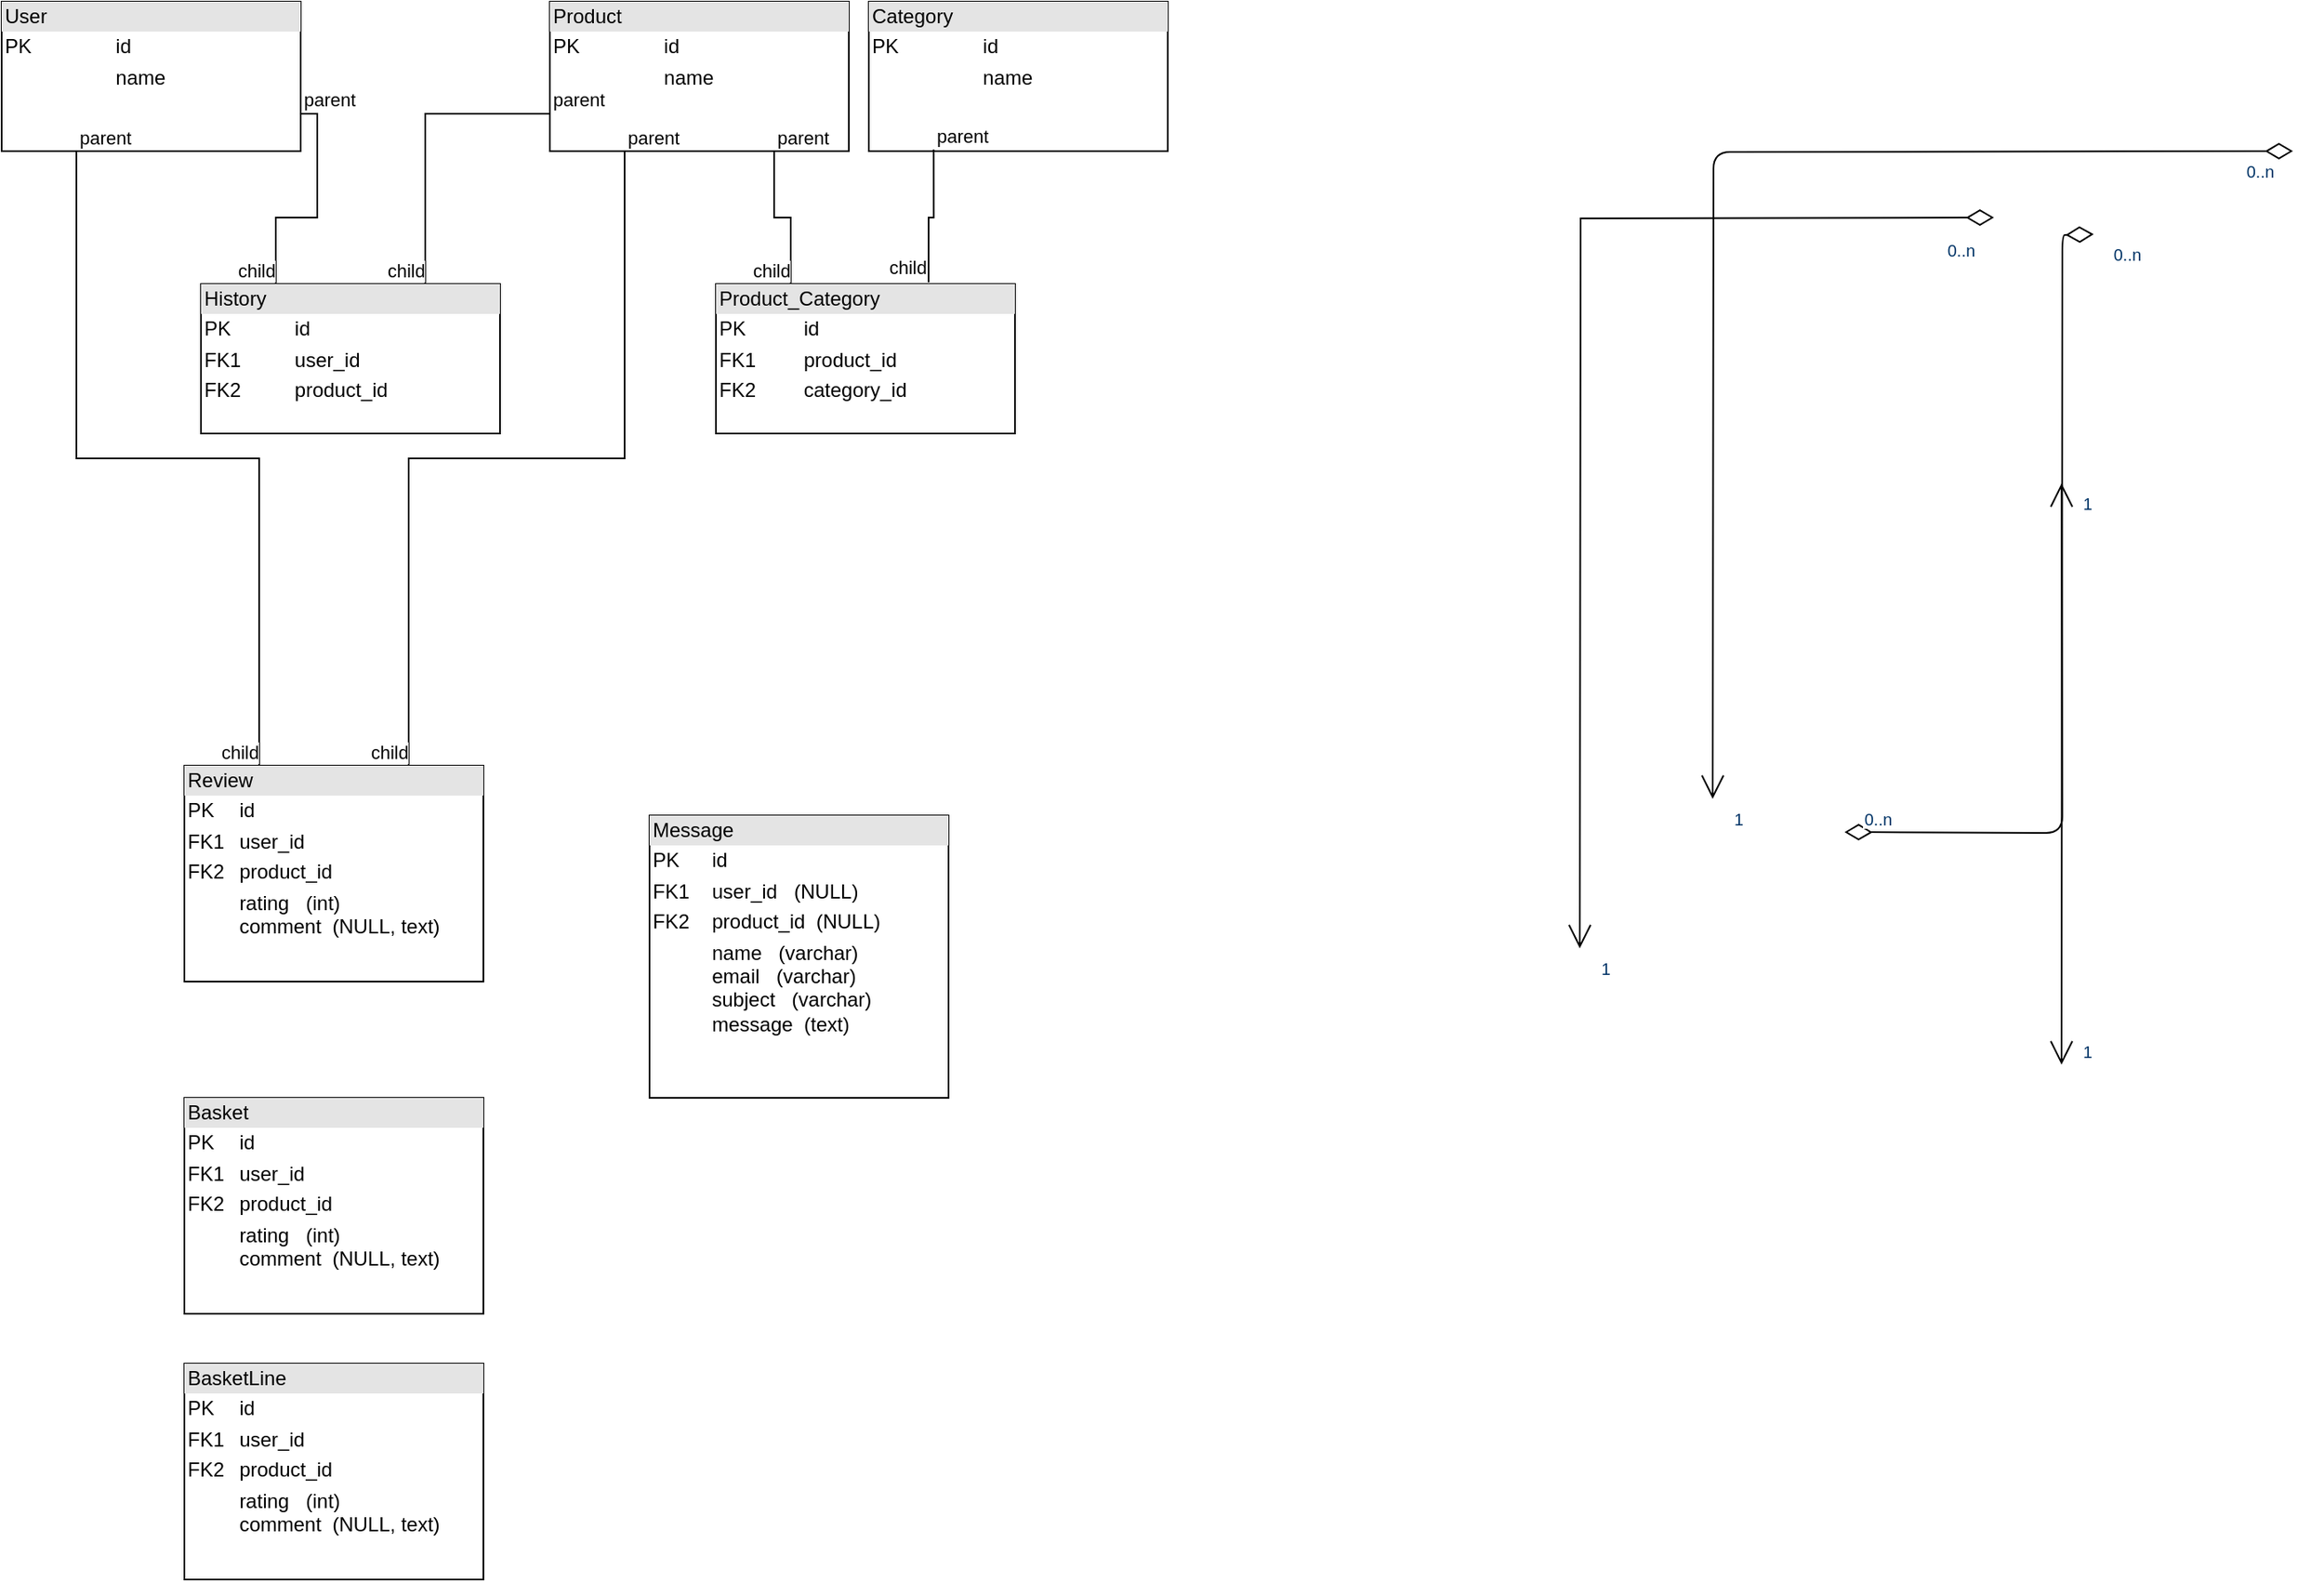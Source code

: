 <mxfile version="17.4.3" type="github">
  <diagram name="Page-1" id="efa7a0a1-bf9b-a30e-e6df-94a7791c09e9">
    <mxGraphModel dx="1001" dy="533" grid="1" gridSize="10" guides="1" tooltips="1" connect="1" arrows="1" fold="1" page="1" pageScale="1" pageWidth="826" pageHeight="1169" background="none" math="0" shadow="0">
      <root>
        <mxCell id="0" />
        <mxCell id="1" parent="0" />
        <mxCell id="54" value="" style="endArrow=open;endSize=12;startArrow=diamondThin;startSize=14;startFill=0;edgeStyle=orthogonalEdgeStyle;exitX=0;exitY=0.25;rounded=0" parent="1" source="26" edge="1">
          <mxGeometry x="1209.36" y="170" as="geometry">
            <mxPoint x="1209.36" y="170" as="sourcePoint" />
            <mxPoint x="960" y="610" as="targetPoint" />
          </mxGeometry>
        </mxCell>
        <mxCell id="55" value="0..n" style="resizable=0;align=left;verticalAlign=top;labelBackgroundColor=#ffffff;fontSize=10;strokeColor=#003366;shadow=1;fillColor=#D4E1F5;fontColor=#003366" parent="54" connectable="0" vertex="1">
          <mxGeometry x="-1" relative="1" as="geometry">
            <mxPoint x="-30" y="7.5" as="offset" />
          </mxGeometry>
        </mxCell>
        <mxCell id="56" value="1" style="resizable=0;align=right;verticalAlign=top;labelBackgroundColor=#ffffff;fontSize=10;strokeColor=#003366;shadow=1;fillColor=#D4E1F5;fontColor=#003366" parent="54" connectable="0" vertex="1">
          <mxGeometry x="1" relative="1" as="geometry">
            <mxPoint x="20" as="offset" />
          </mxGeometry>
        </mxCell>
        <mxCell id="57" value="" style="endArrow=open;endSize=12;startArrow=diamondThin;startSize=14;startFill=0;edgeStyle=orthogonalEdgeStyle" parent="1" source="27" edge="1">
          <mxGeometry x="1269.36" y="180" as="geometry">
            <mxPoint x="1269.36" y="180" as="sourcePoint" />
            <mxPoint x="1250" y="680" as="targetPoint" />
          </mxGeometry>
        </mxCell>
        <mxCell id="58" value="0..n" style="resizable=0;align=left;verticalAlign=top;labelBackgroundColor=#ffffff;fontSize=10;strokeColor=#003366;shadow=1;fillColor=#D4E1F5;fontColor=#003366" parent="57" connectable="0" vertex="1">
          <mxGeometry x="-1" relative="1" as="geometry">
            <mxPoint x="10" as="offset" />
          </mxGeometry>
        </mxCell>
        <mxCell id="59" value="1" style="resizable=0;align=right;verticalAlign=top;labelBackgroundColor=#ffffff;fontSize=10;strokeColor=#003366;shadow=1;fillColor=#D4E1F5;fontColor=#003366" parent="57" connectable="0" vertex="1">
          <mxGeometry x="1" relative="1" as="geometry">
            <mxPoint x="20" y="-20" as="offset" />
          </mxGeometry>
        </mxCell>
        <mxCell id="81" value="" style="endArrow=open;endSize=12;startArrow=diamondThin;startSize=14;startFill=0;edgeStyle=orthogonalEdgeStyle" parent="1" source="27" edge="1">
          <mxGeometry x="1119.36" y="540" as="geometry">
            <mxPoint x="1119.36" y="540" as="sourcePoint" />
            <mxPoint x="1250" y="330" as="targetPoint" />
          </mxGeometry>
        </mxCell>
        <mxCell id="82" value="0..n" style="resizable=0;align=left;verticalAlign=top;labelBackgroundColor=#ffffff;fontSize=10;strokeColor=#003366;shadow=1;fillColor=#D4E1F5;fontColor=#003366" parent="81" connectable="0" vertex="1">
          <mxGeometry x="-1" relative="1" as="geometry">
            <mxPoint x="10" y="-20" as="offset" />
          </mxGeometry>
        </mxCell>
        <mxCell id="83" value="1" style="resizable=0;align=right;verticalAlign=top;labelBackgroundColor=#ffffff;fontSize=10;strokeColor=#003366;shadow=1;fillColor=#D4E1F5;fontColor=#003366" parent="81" connectable="0" vertex="1">
          <mxGeometry x="1" relative="1" as="geometry">
            <mxPoint x="20" as="offset" />
          </mxGeometry>
        </mxCell>
        <mxCell id="84" value="" style="endArrow=open;endSize=12;startArrow=diamondThin;startSize=14;startFill=0;edgeStyle=orthogonalEdgeStyle" parent="1" source="27" edge="1">
          <mxGeometry x="1389.36" y="130" as="geometry">
            <mxPoint x="1389.36" y="130" as="sourcePoint" />
            <mxPoint x="1040" y="520" as="targetPoint" />
          </mxGeometry>
        </mxCell>
        <mxCell id="85" value="0..n" style="resizable=0;align=left;verticalAlign=top;labelBackgroundColor=#ffffff;fontSize=10;strokeColor=#003366;shadow=1;fillColor=#D4E1F5;fontColor=#003366" parent="84" connectable="0" vertex="1">
          <mxGeometry x="-1" relative="1" as="geometry">
            <mxPoint x="-30" as="offset" />
          </mxGeometry>
        </mxCell>
        <mxCell id="86" value="1" style="resizable=0;align=right;verticalAlign=top;labelBackgroundColor=#ffffff;fontSize=10;strokeColor=#003366;shadow=1;fillColor=#D4E1F5;fontColor=#003366" parent="84" connectable="0" vertex="1">
          <mxGeometry x="1" relative="1" as="geometry">
            <mxPoint x="20" y="2.728e-13" as="offset" />
          </mxGeometry>
        </mxCell>
        <mxCell id="7sR44fBisxMXBcaijbZk-114" value="&lt;div style=&quot;box-sizing: border-box ; width: 100% ; background: #e4e4e4 ; padding: 2px&quot;&gt;Product&lt;/div&gt;&lt;table style=&quot;width: 100% ; font-size: 1em&quot; cellpadding=&quot;2&quot; cellspacing=&quot;0&quot;&gt;&lt;tbody&gt;&lt;tr&gt;&lt;td&gt;PK&lt;/td&gt;&lt;td&gt;id&lt;/td&gt;&lt;/tr&gt;&lt;tr&gt;&lt;td&gt;&lt;/td&gt;&lt;td&gt;name&lt;/td&gt;&lt;/tr&gt;&lt;/tbody&gt;&lt;/table&gt;" style="verticalAlign=top;align=left;overflow=fill;html=1;" vertex="1" parent="1">
          <mxGeometry x="340" y="40" width="180" height="90" as="geometry" />
        </mxCell>
        <mxCell id="7sR44fBisxMXBcaijbZk-115" value="&lt;div style=&quot;box-sizing: border-box ; width: 100% ; background: #e4e4e4 ; padding: 2px&quot;&gt;Review&lt;/div&gt;&lt;table style=&quot;width: 100% ; font-size: 1em&quot; cellpadding=&quot;2&quot; cellspacing=&quot;0&quot;&gt;&lt;tbody&gt;&lt;tr&gt;&lt;td&gt;PK&lt;/td&gt;&lt;td&gt;id&lt;/td&gt;&lt;/tr&gt;&lt;tr&gt;&lt;td&gt;FK1&lt;/td&gt;&lt;td&gt;user_id&lt;/td&gt;&lt;/tr&gt;&lt;tr&gt;&lt;td&gt;FK2&lt;/td&gt;&lt;td&gt;product_id&lt;/td&gt;&lt;/tr&gt;&lt;tr&gt;&lt;td&gt;&lt;br&gt;&lt;/td&gt;&lt;td&gt;rating &lt;span style=&quot;white-space: pre&quot;&gt;	&lt;/span&gt;&lt;span style=&quot;white-space: pre&quot;&gt;	&lt;/span&gt;(int)&lt;br&gt;comment &lt;span style=&quot;white-space: pre&quot;&gt;	&lt;/span&gt;(NULL, text)&lt;/td&gt;&lt;/tr&gt;&lt;/tbody&gt;&lt;/table&gt;" style="verticalAlign=top;align=left;overflow=fill;html=1;" vertex="1" parent="1">
          <mxGeometry x="120" y="500" width="180" height="130" as="geometry" />
        </mxCell>
        <mxCell id="7sR44fBisxMXBcaijbZk-117" value="&lt;div style=&quot;box-sizing: border-box ; width: 100% ; background: #e4e4e4 ; padding: 2px&quot;&gt;Category&lt;/div&gt;&lt;table style=&quot;width: 100% ; font-size: 1em&quot; cellpadding=&quot;2&quot; cellspacing=&quot;0&quot;&gt;&lt;tbody&gt;&lt;tr&gt;&lt;td&gt;PK&lt;/td&gt;&lt;td&gt;id&lt;/td&gt;&lt;/tr&gt;&lt;tr&gt;&lt;td&gt;&lt;/td&gt;&lt;td&gt;name&lt;/td&gt;&lt;/tr&gt;&lt;/tbody&gt;&lt;/table&gt;" style="verticalAlign=top;align=left;overflow=fill;html=1;" vertex="1" parent="1">
          <mxGeometry x="532" y="40" width="180" height="90" as="geometry" />
        </mxCell>
        <mxCell id="7sR44fBisxMXBcaijbZk-118" value="&lt;div style=&quot;box-sizing: border-box ; width: 100% ; background: #e4e4e4 ; padding: 2px&quot;&gt;Product_Category&lt;/div&gt;&lt;table style=&quot;width: 100% ; font-size: 1em&quot; cellpadding=&quot;2&quot; cellspacing=&quot;0&quot;&gt;&lt;tbody&gt;&lt;tr&gt;&lt;td&gt;PK&lt;/td&gt;&lt;td&gt;id&lt;/td&gt;&lt;/tr&gt;&lt;tr&gt;&lt;td&gt;FK1&lt;/td&gt;&lt;td&gt;product_id&lt;/td&gt;&lt;/tr&gt;&lt;tr&gt;&lt;td&gt;FK2&lt;/td&gt;&lt;td&gt;category_id&lt;/td&gt;&lt;/tr&gt;&lt;/tbody&gt;&lt;/table&gt;" style="verticalAlign=top;align=left;overflow=fill;html=1;" vertex="1" parent="1">
          <mxGeometry x="440" y="210" width="180" height="90" as="geometry" />
        </mxCell>
        <mxCell id="7sR44fBisxMXBcaijbZk-119" value="" style="endArrow=none;html=1;edgeStyle=orthogonalEdgeStyle;rounded=0;entryX=0.25;entryY=0;entryDx=0;entryDy=0;exitX=0.75;exitY=1;exitDx=0;exitDy=0;" edge="1" parent="1" source="7sR44fBisxMXBcaijbZk-114" target="7sR44fBisxMXBcaijbZk-118">
          <mxGeometry relative="1" as="geometry">
            <mxPoint x="90" y="190" as="sourcePoint" />
            <mxPoint x="250" y="190" as="targetPoint" />
          </mxGeometry>
        </mxCell>
        <mxCell id="7sR44fBisxMXBcaijbZk-120" value="parent" style="edgeLabel;resizable=0;html=1;align=left;verticalAlign=bottom;" connectable="0" vertex="1" parent="7sR44fBisxMXBcaijbZk-119">
          <mxGeometry x="-1" relative="1" as="geometry" />
        </mxCell>
        <mxCell id="7sR44fBisxMXBcaijbZk-121" value="child" style="edgeLabel;resizable=0;html=1;align=right;verticalAlign=bottom;" connectable="0" vertex="1" parent="7sR44fBisxMXBcaijbZk-119">
          <mxGeometry x="1" relative="1" as="geometry" />
        </mxCell>
        <mxCell id="7sR44fBisxMXBcaijbZk-122" value="" style="endArrow=none;html=1;edgeStyle=orthogonalEdgeStyle;rounded=0;entryX=0.711;entryY=-0.011;entryDx=0;entryDy=0;entryPerimeter=0;exitX=0.217;exitY=0.989;exitDx=0;exitDy=0;exitPerimeter=0;" edge="1" parent="1" source="7sR44fBisxMXBcaijbZk-117" target="7sR44fBisxMXBcaijbZk-118">
          <mxGeometry relative="1" as="geometry">
            <mxPoint x="310" y="140" as="sourcePoint" />
            <mxPoint x="430" y="200" as="targetPoint" />
          </mxGeometry>
        </mxCell>
        <mxCell id="7sR44fBisxMXBcaijbZk-123" value="parent" style="edgeLabel;resizable=0;html=1;align=left;verticalAlign=bottom;" connectable="0" vertex="1" parent="7sR44fBisxMXBcaijbZk-122">
          <mxGeometry x="-1" relative="1" as="geometry" />
        </mxCell>
        <mxCell id="7sR44fBisxMXBcaijbZk-124" value="child" style="edgeLabel;resizable=0;html=1;align=right;verticalAlign=bottom;" connectable="0" vertex="1" parent="7sR44fBisxMXBcaijbZk-122">
          <mxGeometry x="1" relative="1" as="geometry" />
        </mxCell>
        <mxCell id="7sR44fBisxMXBcaijbZk-125" value="&lt;div style=&quot;box-sizing: border-box ; width: 100% ; background: #e4e4e4 ; padding: 2px&quot;&gt;User&lt;/div&gt;&lt;table style=&quot;width: 100% ; font-size: 1em&quot; cellpadding=&quot;2&quot; cellspacing=&quot;0&quot;&gt;&lt;tbody&gt;&lt;tr&gt;&lt;td&gt;PK&lt;/td&gt;&lt;td&gt;id&lt;/td&gt;&lt;/tr&gt;&lt;tr&gt;&lt;td&gt;&lt;/td&gt;&lt;td&gt;name&lt;/td&gt;&lt;/tr&gt;&lt;/tbody&gt;&lt;/table&gt;" style="verticalAlign=top;align=left;overflow=fill;html=1;" vertex="1" parent="1">
          <mxGeometry x="10" y="40" width="180" height="90" as="geometry" />
        </mxCell>
        <mxCell id="7sR44fBisxMXBcaijbZk-126" value="" style="endArrow=none;html=1;edgeStyle=orthogonalEdgeStyle;rounded=0;exitX=0.25;exitY=1;exitDx=0;exitDy=0;entryX=0.25;entryY=0;entryDx=0;entryDy=0;" edge="1" parent="1" source="7sR44fBisxMXBcaijbZk-125" target="7sR44fBisxMXBcaijbZk-115">
          <mxGeometry relative="1" as="geometry">
            <mxPoint x="310" y="140" as="sourcePoint" />
            <mxPoint x="340" y="245" as="targetPoint" />
          </mxGeometry>
        </mxCell>
        <mxCell id="7sR44fBisxMXBcaijbZk-127" value="parent" style="edgeLabel;resizable=0;html=1;align=left;verticalAlign=bottom;" connectable="0" vertex="1" parent="7sR44fBisxMXBcaijbZk-126">
          <mxGeometry x="-1" relative="1" as="geometry" />
        </mxCell>
        <mxCell id="7sR44fBisxMXBcaijbZk-128" value="child" style="edgeLabel;resizable=0;html=1;align=right;verticalAlign=bottom;" connectable="0" vertex="1" parent="7sR44fBisxMXBcaijbZk-126">
          <mxGeometry x="1" relative="1" as="geometry" />
        </mxCell>
        <mxCell id="7sR44fBisxMXBcaijbZk-129" value="" style="endArrow=none;html=1;edgeStyle=orthogonalEdgeStyle;rounded=0;exitX=0.25;exitY=1;exitDx=0;exitDy=0;entryX=0.75;entryY=0;entryDx=0;entryDy=0;" edge="1" parent="1" source="7sR44fBisxMXBcaijbZk-114" target="7sR44fBisxMXBcaijbZk-115">
          <mxGeometry relative="1" as="geometry">
            <mxPoint x="65" y="140" as="sourcePoint" />
            <mxPoint x="130" y="350" as="targetPoint" />
          </mxGeometry>
        </mxCell>
        <mxCell id="7sR44fBisxMXBcaijbZk-130" value="parent" style="edgeLabel;resizable=0;html=1;align=left;verticalAlign=bottom;" connectable="0" vertex="1" parent="7sR44fBisxMXBcaijbZk-129">
          <mxGeometry x="-1" relative="1" as="geometry" />
        </mxCell>
        <mxCell id="7sR44fBisxMXBcaijbZk-131" value="child" style="edgeLabel;resizable=0;html=1;align=right;verticalAlign=bottom;" connectable="0" vertex="1" parent="7sR44fBisxMXBcaijbZk-129">
          <mxGeometry x="1" relative="1" as="geometry" />
        </mxCell>
        <mxCell id="7sR44fBisxMXBcaijbZk-132" value="&lt;div style=&quot;box-sizing: border-box ; width: 100% ; background: #e4e4e4 ; padding: 2px&quot;&gt;History&lt;/div&gt;&lt;table style=&quot;width: 100% ; font-size: 1em&quot; cellpadding=&quot;2&quot; cellspacing=&quot;0&quot;&gt;&lt;tbody&gt;&lt;tr&gt;&lt;td&gt;PK&lt;/td&gt;&lt;td&gt;id&lt;/td&gt;&lt;/tr&gt;&lt;tr&gt;&lt;td&gt;FK1&lt;/td&gt;&lt;td&gt;user_id&lt;/td&gt;&lt;/tr&gt;&lt;tr&gt;&lt;td&gt;FK2&lt;/td&gt;&lt;td&gt;product_id&lt;/td&gt;&lt;/tr&gt;&lt;/tbody&gt;&lt;/table&gt;" style="verticalAlign=top;align=left;overflow=fill;html=1;" vertex="1" parent="1">
          <mxGeometry x="130" y="210" width="180" height="90" as="geometry" />
        </mxCell>
        <mxCell id="7sR44fBisxMXBcaijbZk-133" value="" style="endArrow=none;html=1;edgeStyle=orthogonalEdgeStyle;rounded=0;exitX=1;exitY=0.75;exitDx=0;exitDy=0;entryX=0.25;entryY=0;entryDx=0;entryDy=0;" edge="1" parent="1" source="7sR44fBisxMXBcaijbZk-125" target="7sR44fBisxMXBcaijbZk-132">
          <mxGeometry relative="1" as="geometry">
            <mxPoint x="65" y="140" as="sourcePoint" />
            <mxPoint x="115" y="530" as="targetPoint" />
          </mxGeometry>
        </mxCell>
        <mxCell id="7sR44fBisxMXBcaijbZk-134" value="parent" style="edgeLabel;resizable=0;html=1;align=left;verticalAlign=bottom;" connectable="0" vertex="1" parent="7sR44fBisxMXBcaijbZk-133">
          <mxGeometry x="-1" relative="1" as="geometry" />
        </mxCell>
        <mxCell id="7sR44fBisxMXBcaijbZk-135" value="child" style="edgeLabel;resizable=0;html=1;align=right;verticalAlign=bottom;" connectable="0" vertex="1" parent="7sR44fBisxMXBcaijbZk-133">
          <mxGeometry x="1" relative="1" as="geometry" />
        </mxCell>
        <mxCell id="7sR44fBisxMXBcaijbZk-136" value="" style="endArrow=none;html=1;edgeStyle=orthogonalEdgeStyle;rounded=0;exitX=0;exitY=0.75;exitDx=0;exitDy=0;entryX=0.75;entryY=0;entryDx=0;entryDy=0;" edge="1" parent="1" source="7sR44fBisxMXBcaijbZk-114" target="7sR44fBisxMXBcaijbZk-132">
          <mxGeometry relative="1" as="geometry">
            <mxPoint x="155" y="140" as="sourcePoint" />
            <mxPoint x="185" y="220" as="targetPoint" />
          </mxGeometry>
        </mxCell>
        <mxCell id="7sR44fBisxMXBcaijbZk-137" value="parent" style="edgeLabel;resizable=0;html=1;align=left;verticalAlign=bottom;" connectable="0" vertex="1" parent="7sR44fBisxMXBcaijbZk-136">
          <mxGeometry x="-1" relative="1" as="geometry" />
        </mxCell>
        <mxCell id="7sR44fBisxMXBcaijbZk-138" value="child" style="edgeLabel;resizable=0;html=1;align=right;verticalAlign=bottom;" connectable="0" vertex="1" parent="7sR44fBisxMXBcaijbZk-136">
          <mxGeometry x="1" relative="1" as="geometry" />
        </mxCell>
        <mxCell id="7sR44fBisxMXBcaijbZk-139" value="&lt;div style=&quot;box-sizing: border-box ; width: 100% ; background: #e4e4e4 ; padding: 2px&quot;&gt;Message&lt;/div&gt;&lt;table style=&quot;width: 100% ; font-size: 1em&quot; cellpadding=&quot;2&quot; cellspacing=&quot;0&quot;&gt;&lt;tbody&gt;&lt;tr&gt;&lt;td&gt;PK&lt;/td&gt;&lt;td&gt;id&lt;/td&gt;&lt;/tr&gt;&lt;tr&gt;&lt;td&gt;FK1&lt;/td&gt;&lt;td&gt;user_id &lt;span style=&quot;white-space: pre&quot;&gt;	&lt;/span&gt;&lt;span style=&quot;white-space: pre&quot;&gt;	&lt;/span&gt;(NULL)&lt;/td&gt;&lt;/tr&gt;&lt;tr&gt;&lt;td&gt;FK2&lt;/td&gt;&lt;td&gt;product_id &lt;span style=&quot;white-space: pre&quot;&gt;	&lt;/span&gt;(NULL)&lt;/td&gt;&lt;/tr&gt;&lt;tr&gt;&lt;td&gt;&lt;br&gt;&lt;/td&gt;&lt;td&gt;name &lt;span style=&quot;white-space: pre&quot;&gt;	&lt;span style=&quot;white-space: pre&quot;&gt;	&lt;/span&gt;&lt;/span&gt;(varchar)&lt;br&gt;email &lt;span style=&quot;white-space: pre&quot;&gt;	&lt;span style=&quot;white-space: pre&quot;&gt;	&lt;/span&gt;&lt;/span&gt;(varchar)&lt;br&gt;subject &lt;span style=&quot;white-space: pre&quot;&gt;	&lt;span style=&quot;white-space: pre&quot;&gt;	&lt;/span&gt;&lt;/span&gt;(varchar)&lt;br&gt;message &lt;span style=&quot;white-space: pre&quot;&gt;	&lt;/span&gt;(text)&lt;br&gt;&lt;br&gt;&lt;/td&gt;&lt;/tr&gt;&lt;/tbody&gt;&lt;/table&gt;" style="verticalAlign=top;align=left;overflow=fill;html=1;" vertex="1" parent="1">
          <mxGeometry x="400" y="530" width="180" height="170" as="geometry" />
        </mxCell>
        <mxCell id="7sR44fBisxMXBcaijbZk-140" value="&lt;div style=&quot;box-sizing: border-box ; width: 100% ; background: #e4e4e4 ; padding: 2px&quot;&gt;Basket&lt;/div&gt;&lt;table style=&quot;width: 100% ; font-size: 1em&quot; cellpadding=&quot;2&quot; cellspacing=&quot;0&quot;&gt;&lt;tbody&gt;&lt;tr&gt;&lt;td&gt;PK&lt;/td&gt;&lt;td&gt;id&lt;/td&gt;&lt;/tr&gt;&lt;tr&gt;&lt;td&gt;FK1&lt;/td&gt;&lt;td&gt;user_id&lt;/td&gt;&lt;/tr&gt;&lt;tr&gt;&lt;td&gt;FK2&lt;/td&gt;&lt;td&gt;product_id&lt;/td&gt;&lt;/tr&gt;&lt;tr&gt;&lt;td&gt;&lt;br&gt;&lt;/td&gt;&lt;td&gt;rating &lt;span style=&quot;white-space: pre&quot;&gt;	&lt;/span&gt;&lt;span style=&quot;white-space: pre&quot;&gt;	&lt;/span&gt;(int)&lt;br&gt;comment &lt;span style=&quot;white-space: pre&quot;&gt;	&lt;/span&gt;(NULL, text)&lt;/td&gt;&lt;/tr&gt;&lt;/tbody&gt;&lt;/table&gt;" style="verticalAlign=top;align=left;overflow=fill;html=1;" vertex="1" parent="1">
          <mxGeometry x="120" y="700" width="180" height="130" as="geometry" />
        </mxCell>
        <mxCell id="7sR44fBisxMXBcaijbZk-141" value="&lt;div style=&quot;box-sizing: border-box ; width: 100% ; background: #e4e4e4 ; padding: 2px&quot;&gt;BasketLine&lt;/div&gt;&lt;table style=&quot;width: 100% ; font-size: 1em&quot; cellpadding=&quot;2&quot; cellspacing=&quot;0&quot;&gt;&lt;tbody&gt;&lt;tr&gt;&lt;td&gt;PK&lt;/td&gt;&lt;td&gt;id&lt;/td&gt;&lt;/tr&gt;&lt;tr&gt;&lt;td&gt;FK1&lt;/td&gt;&lt;td&gt;user_id&lt;/td&gt;&lt;/tr&gt;&lt;tr&gt;&lt;td&gt;FK2&lt;/td&gt;&lt;td&gt;product_id&lt;/td&gt;&lt;/tr&gt;&lt;tr&gt;&lt;td&gt;&lt;br&gt;&lt;/td&gt;&lt;td&gt;rating &lt;span style=&quot;white-space: pre&quot;&gt;	&lt;/span&gt;&lt;span style=&quot;white-space: pre&quot;&gt;	&lt;/span&gt;(int)&lt;br&gt;comment &lt;span style=&quot;white-space: pre&quot;&gt;	&lt;/span&gt;(NULL, text)&lt;/td&gt;&lt;/tr&gt;&lt;/tbody&gt;&lt;/table&gt;" style="verticalAlign=top;align=left;overflow=fill;html=1;" vertex="1" parent="1">
          <mxGeometry x="120" y="860" width="180" height="130" as="geometry" />
        </mxCell>
      </root>
    </mxGraphModel>
  </diagram>
</mxfile>
